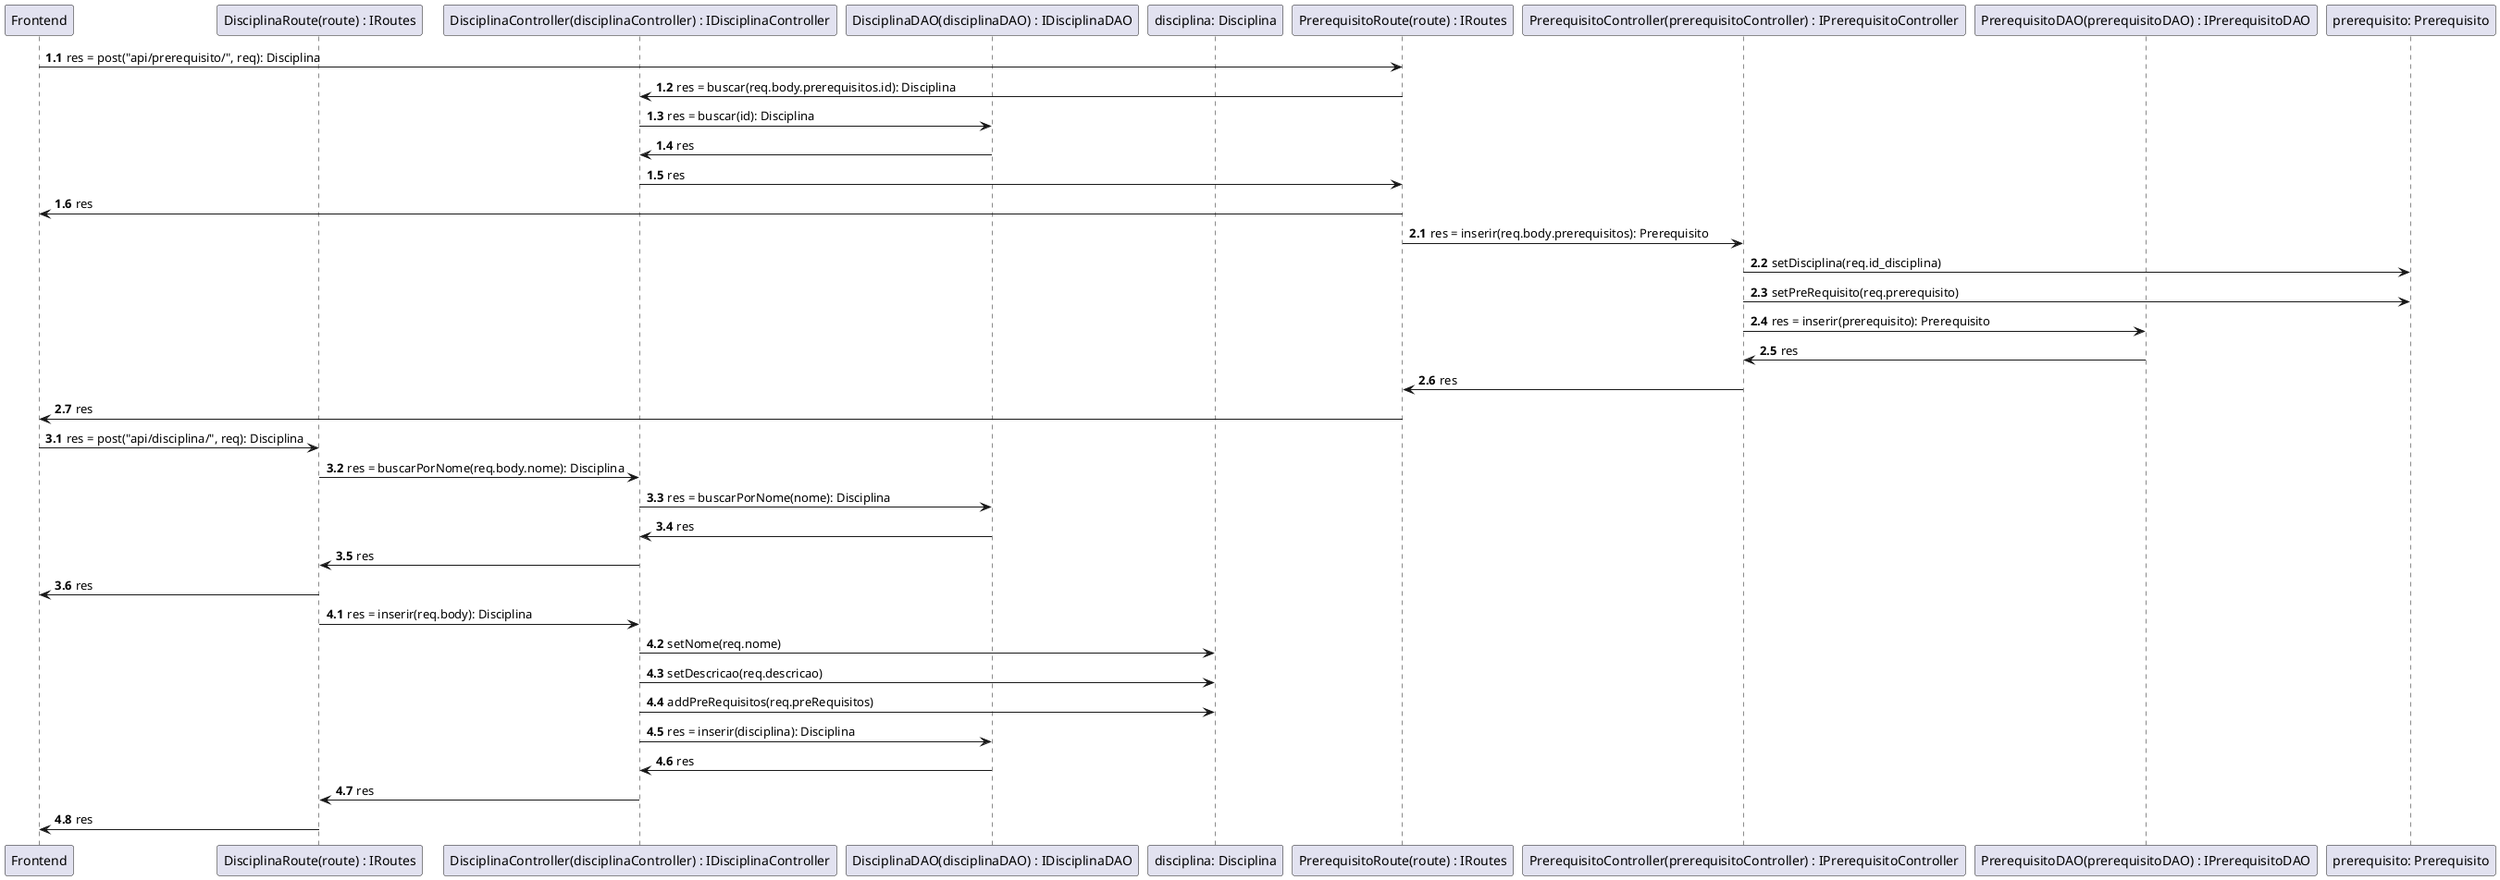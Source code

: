 @startuml Diagrama de Sequencia

participant Frontend as Frontend
participant "DisciplinaRoute(route) : IRoutes" as Routes
participant "DisciplinaController(disciplinaController) : IDisciplinaController" as DisciplinaController
participant "DisciplinaDAO(disciplinaDAO) : IDisciplinaDAO" as DisciplinaDAO
participant "disciplina: Disciplina" as Disciplina
participant "PrerequisitoRoute(route) : IRoutes" as PRoutes
participant "PrerequisitoController(prerequisitoController) : IPrerequisitoController" as PrerequisitoController
participant "PrerequisitoDAO(prerequisitoDAO) : IPrerequisitoDAO" as PrerequisitoDAO
participant "prerequisito: Prerequisito" as Prerequisito

' Verificar se pre-requisitos existem
autonumber 1.1
Frontend->PRoutes: res = post("api/prerequisito/", req): Disciplina
PRoutes->DisciplinaController: res = buscar(req.body.prerequisitos.id): Disciplina
DisciplinaController->DisciplinaDAO: res = buscar(id): Disciplina
DisciplinaDAO->DisciplinaController: res
DisciplinaController->PRoutes: res
PRoutes->Frontend: res

' Armazenar pre-requisitos
autonumber inc A
PRoutes->PrerequisitoController: res = inserir(req.body.prerequisitos): Prerequisito
PrerequisitoController->Prerequisito: setDisciplina(req.id_disciplina)
PrerequisitoController->Prerequisito: setPreRequisito(req.prerequisito)
PrerequisitoController->PrerequisitoDAO: res = inserir(prerequisito): Prerequisito
PrerequisitoDAO->PrerequisitoController: res
PrerequisitoController->PRoutes: res
PRoutes->Frontend: res


' Verificar se a disciplina já existe
autonumber inc A
Frontend->Routes: res = post("api/disciplina/", req): Disciplina
Routes->DisciplinaController: res = buscarPorNome(req.body.nome): Disciplina
DisciplinaController->DisciplinaDAO: res = buscarPorNome(nome): Disciplina
DisciplinaDAO->DisciplinaController: res
DisciplinaController->Routes: res
Routes->Frontend: res

' Armazenar disciplina
autonumber inc A
Routes -> DisciplinaController: res = inserir(req.body): Disciplina
DisciplinaController->Disciplina: setNome(req.nome)
DisciplinaController->Disciplina: setDescricao(req.descricao)
DisciplinaController->Disciplina: addPreRequisitos(req.preRequisitos)
DisciplinaController->DisciplinaDAO: res = inserir(disciplina): Disciplina
DisciplinaDAO->DisciplinaController: res
DisciplinaController->Routes: res
Routes->Frontend: res
